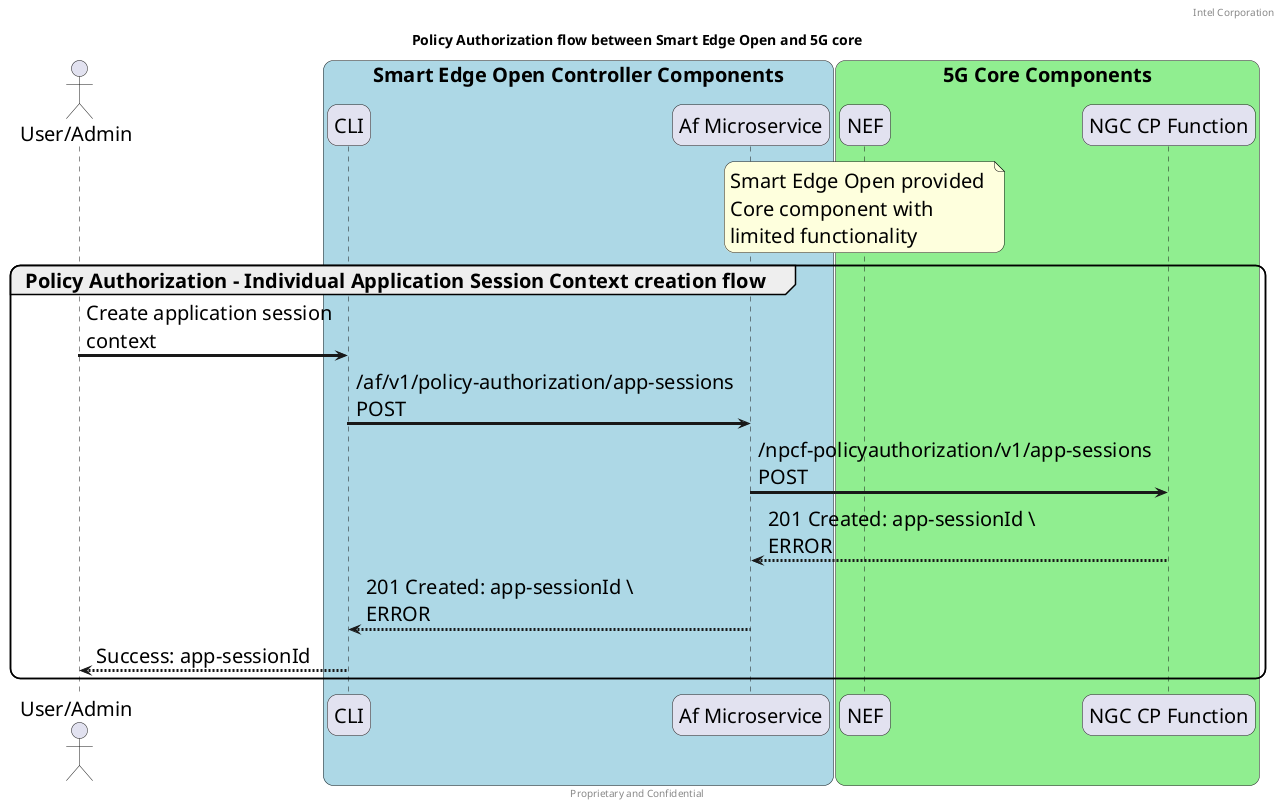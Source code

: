 @startuml
/' SPDX-License-Identifier: Apache-2.0
   Copyright (c) 2020 Intel Corporation
'/
skinparam monochrome false
skinparam roundcorner 20
skinparam defaultFontName "Intel Clear"
skinparam defaultFontSize 20
skinparam maxmessagesize 300
skinparam sequenceArrowThickness 3

header Intel Corporation
footer Proprietary and Confidential

title Policy Authorization flow between Smart Edge Open and 5G core


actor "User/Admin" as user
participant "CLI" as CLI 
participant "Af Microservice" as AF 
participant "NEF" as NEF
participant "NGC CP Function" as 5GC

box "Smart Edge Open Controller Components" #LightBlue
	participant CLI
    participant AF
end box

box "5G Core Components" #LightGreen
	participant NEF
    participant 5GC
    note over NEF 
        Smart Edge Open provided 
        Core component with 
        limited functionality
    end note    

end box

group Policy Authorization - Individual Application Session Context creation flow
    user -> CLI : Create application session context 
    CLI -> AF : /af/v1/policy-authorization/app-sessions POST
    AF -> 5GC : /npcf-policyauthorization/v1/app-sessions POST

    5GC --> AF : 201 Created: app-sessionId \ ERROR 
    AF --> CLI : 201 Created: app-sessionId \ ERROR 
    CLI --> user : Success: app-sessionId
end
@enduml